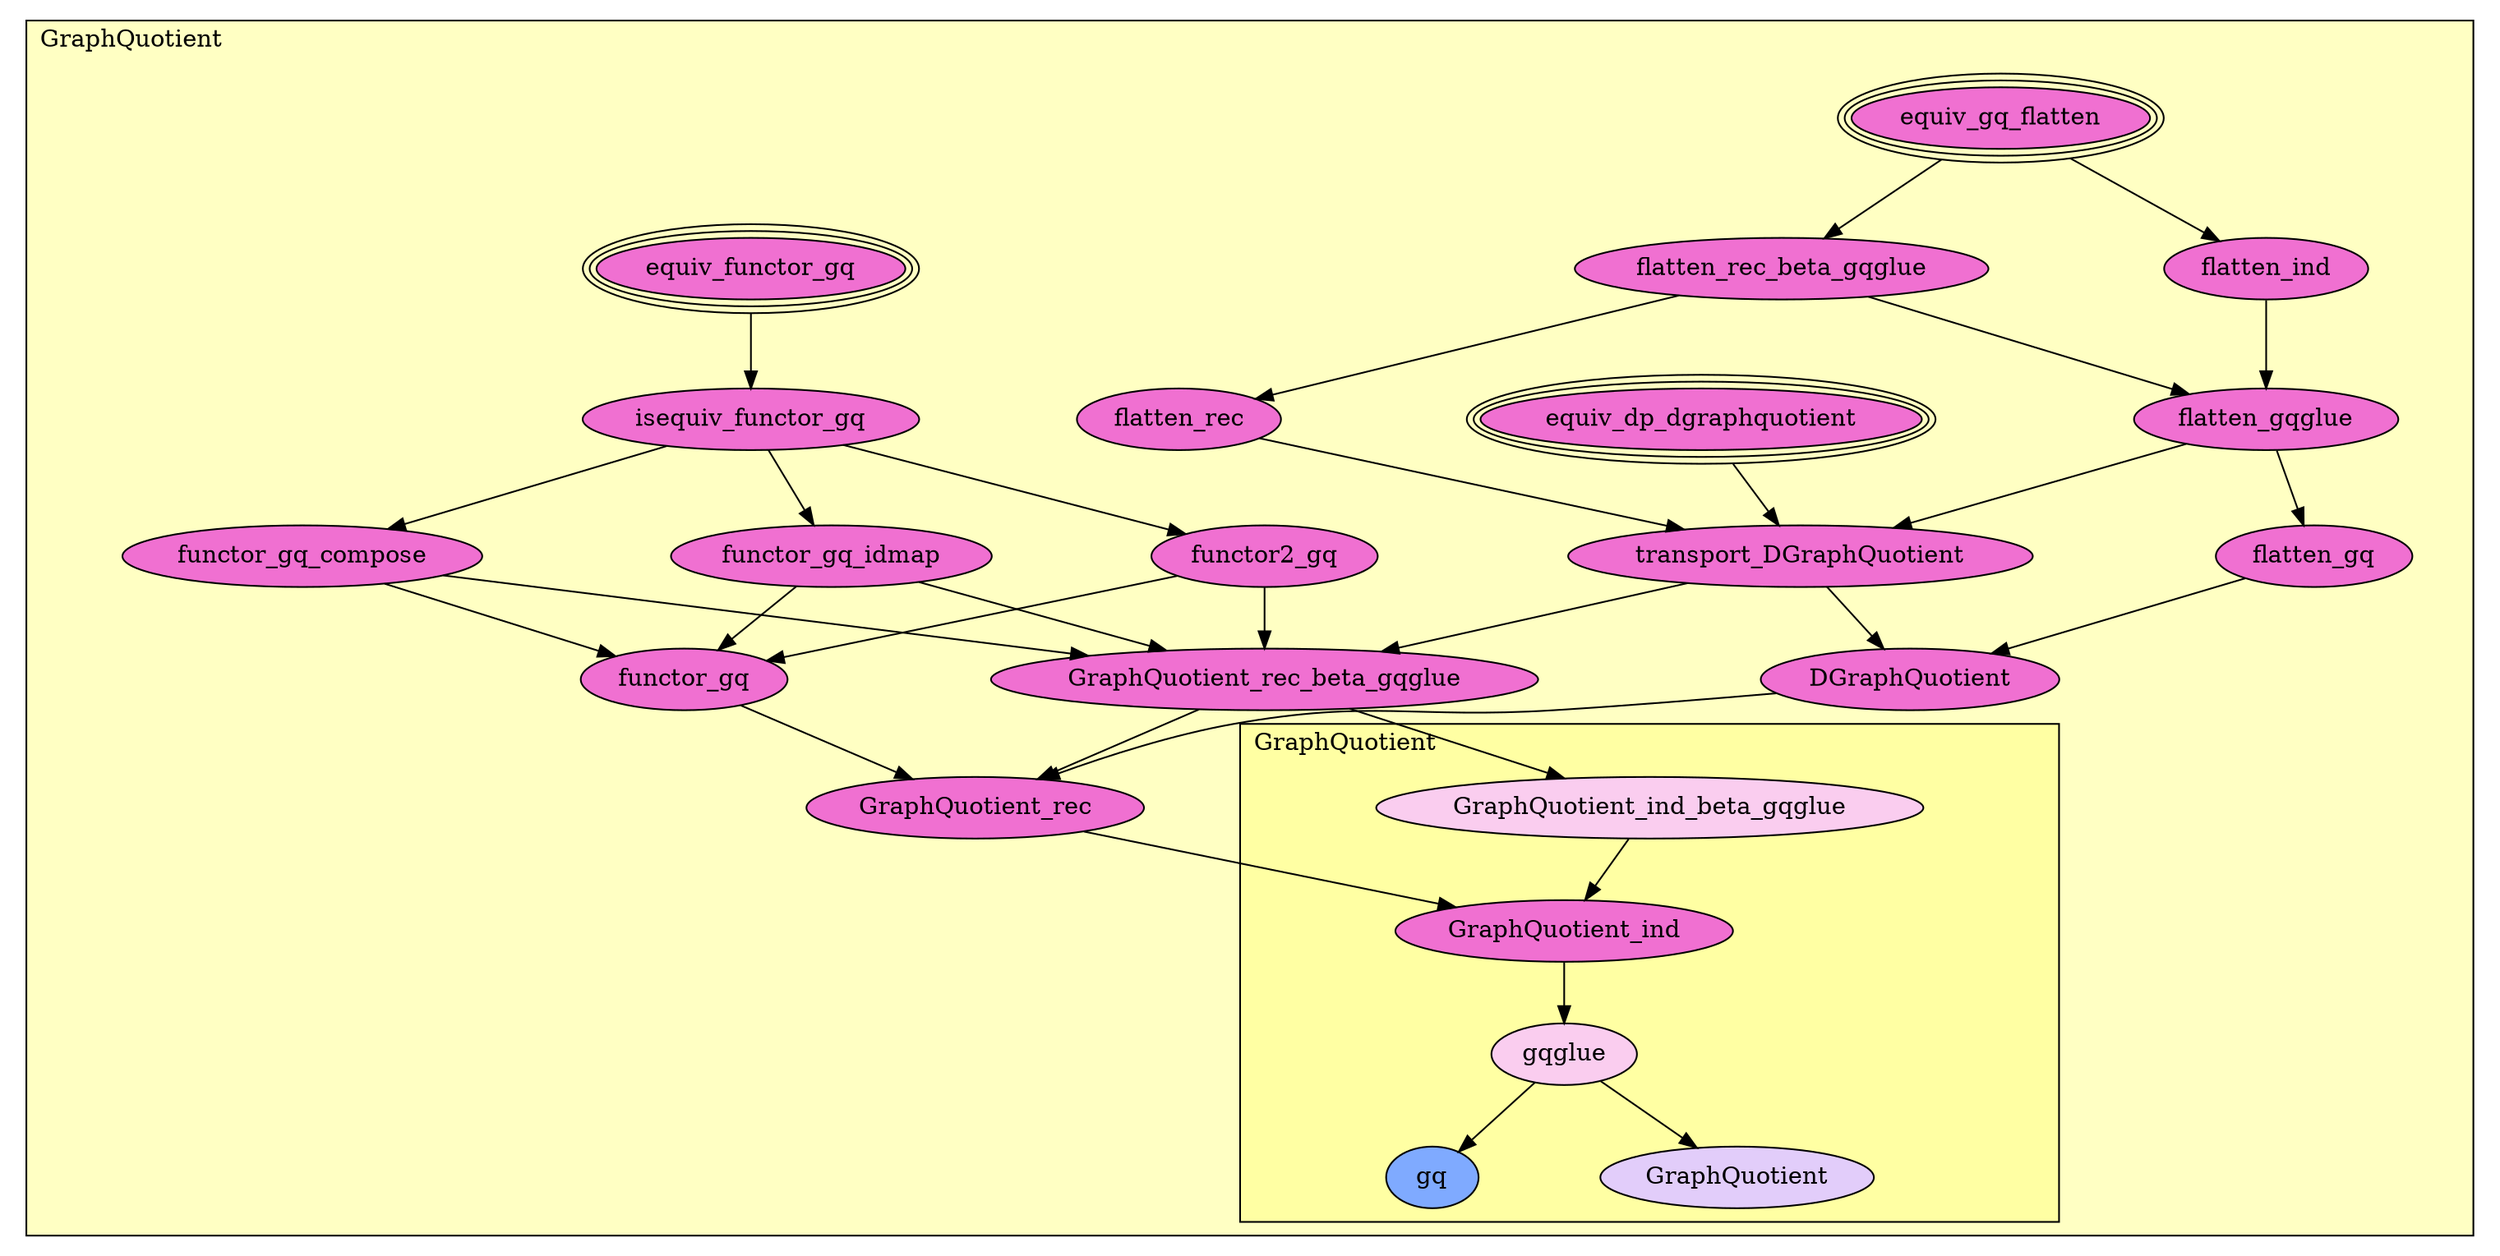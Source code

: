 digraph HoTT_Colimits_GraphQuotient {
  graph [ratio=0.5]
  node [style=filled]
GraphQuotient_GraphQuotient_GraphQuotient_ind_beta_gqglue [label="GraphQuotient_ind_beta_gqglue", URL=<GraphQuotient.html#GraphQuotient.GraphQuotient_ind_beta_gqglue>, fillcolor="#FACDEF"] ;
GraphQuotient_GraphQuotient_GraphQuotient_ind [label="GraphQuotient_ind", URL=<GraphQuotient.html#GraphQuotient.GraphQuotient_ind>, fillcolor="#F070D1"] ;
GraphQuotient_GraphQuotient_gqglue [label="gqglue", URL=<GraphQuotient.html#GraphQuotient.gqglue>, fillcolor="#FACDEF"] ;
GraphQuotient_GraphQuotient_gq [label="gq", URL=<GraphQuotient.html#GraphQuotient.gq>, fillcolor="#7FAAFF"] ;
GraphQuotient_GraphQuotient_GraphQuotient [label="GraphQuotient", URL=<GraphQuotient.html#GraphQuotient.GraphQuotient>, fillcolor="#E2CDFA"] ;
GraphQuotient_equiv_functor_gq [label="equiv_functor_gq", URL=<GraphQuotient.html#equiv_functor_gq>, peripheries=3, fillcolor="#F070D1"] ;
GraphQuotient_isequiv_functor_gq [label="isequiv_functor_gq", URL=<GraphQuotient.html#isequiv_functor_gq>, fillcolor="#F070D1"] ;
GraphQuotient_functor2_gq [label="functor2_gq", URL=<GraphQuotient.html#functor2_gq>, fillcolor="#F070D1"] ;
GraphQuotient_functor_gq_compose [label="functor_gq_compose", URL=<GraphQuotient.html#functor_gq_compose>, fillcolor="#F070D1"] ;
GraphQuotient_functor_gq_idmap [label="functor_gq_idmap", URL=<GraphQuotient.html#functor_gq_idmap>, fillcolor="#F070D1"] ;
GraphQuotient_functor_gq [label="functor_gq", URL=<GraphQuotient.html#functor_gq>, fillcolor="#F070D1"] ;
GraphQuotient_equiv_gq_flatten [label="equiv_gq_flatten", URL=<GraphQuotient.html#equiv_gq_flatten>, peripheries=3, fillcolor="#F070D1"] ;
GraphQuotient_flatten_rec_beta_gqglue [label="flatten_rec_beta_gqglue", URL=<GraphQuotient.html#flatten_rec_beta_gqglue>, fillcolor="#F070D1"] ;
GraphQuotient_flatten_rec [label="flatten_rec", URL=<GraphQuotient.html#flatten_rec>, fillcolor="#F070D1"] ;
GraphQuotient_flatten_ind [label="flatten_ind", URL=<GraphQuotient.html#flatten_ind>, fillcolor="#F070D1"] ;
GraphQuotient_equiv_dp_dgraphquotient [label="equiv_dp_dgraphquotient", URL=<GraphQuotient.html#equiv_dp_dgraphquotient>, peripheries=3, fillcolor="#F070D1"] ;
GraphQuotient_flatten_gqglue [label="flatten_gqglue", URL=<GraphQuotient.html#flatten_gqglue>, fillcolor="#F070D1"] ;
GraphQuotient_flatten_gq [label="flatten_gq", URL=<GraphQuotient.html#flatten_gq>, fillcolor="#F070D1"] ;
GraphQuotient_transport_DGraphQuotient [label="transport_DGraphQuotient", URL=<GraphQuotient.html#transport_DGraphQuotient>, fillcolor="#F070D1"] ;
GraphQuotient_DGraphQuotient [label="DGraphQuotient", URL=<GraphQuotient.html#DGraphQuotient>, fillcolor="#F070D1"] ;
GraphQuotient_GraphQuotient_rec_beta_gqglue [label="GraphQuotient_rec_beta_gqglue", URL=<GraphQuotient.html#GraphQuotient_rec_beta_gqglue>, fillcolor="#F070D1"] ;
GraphQuotient_GraphQuotient_rec [label="GraphQuotient_rec", URL=<GraphQuotient.html#GraphQuotient_rec>, fillcolor="#F070D1"] ;
  GraphQuotient_GraphQuotient_GraphQuotient_ind_beta_gqglue -> GraphQuotient_GraphQuotient_GraphQuotient_ind [] ;
  GraphQuotient_GraphQuotient_GraphQuotient_ind -> GraphQuotient_GraphQuotient_gqglue [] ;
  GraphQuotient_GraphQuotient_gqglue -> GraphQuotient_GraphQuotient_gq [] ;
  GraphQuotient_GraphQuotient_gqglue -> GraphQuotient_GraphQuotient_GraphQuotient [] ;
  GraphQuotient_equiv_functor_gq -> GraphQuotient_isequiv_functor_gq [] ;
  GraphQuotient_isequiv_functor_gq -> GraphQuotient_functor2_gq [] ;
  GraphQuotient_isequiv_functor_gq -> GraphQuotient_functor_gq_compose [] ;
  GraphQuotient_isequiv_functor_gq -> GraphQuotient_functor_gq_idmap [] ;
  GraphQuotient_functor2_gq -> GraphQuotient_functor_gq [] ;
  GraphQuotient_functor2_gq -> GraphQuotient_GraphQuotient_rec_beta_gqglue [] ;
  GraphQuotient_functor_gq_compose -> GraphQuotient_functor_gq [] ;
  GraphQuotient_functor_gq_compose -> GraphQuotient_GraphQuotient_rec_beta_gqglue [] ;
  GraphQuotient_functor_gq_idmap -> GraphQuotient_functor_gq [] ;
  GraphQuotient_functor_gq_idmap -> GraphQuotient_GraphQuotient_rec_beta_gqglue [] ;
  GraphQuotient_functor_gq -> GraphQuotient_GraphQuotient_rec [] ;
  GraphQuotient_equiv_gq_flatten -> GraphQuotient_flatten_rec_beta_gqglue [] ;
  GraphQuotient_equiv_gq_flatten -> GraphQuotient_flatten_ind [] ;
  GraphQuotient_flatten_rec_beta_gqglue -> GraphQuotient_flatten_rec [] ;
  GraphQuotient_flatten_rec_beta_gqglue -> GraphQuotient_flatten_gqglue [] ;
  GraphQuotient_flatten_rec -> GraphQuotient_transport_DGraphQuotient [] ;
  GraphQuotient_flatten_ind -> GraphQuotient_flatten_gqglue [] ;
  GraphQuotient_equiv_dp_dgraphquotient -> GraphQuotient_transport_DGraphQuotient [] ;
  GraphQuotient_flatten_gqglue -> GraphQuotient_flatten_gq [] ;
  GraphQuotient_flatten_gqglue -> GraphQuotient_transport_DGraphQuotient [] ;
  GraphQuotient_flatten_gq -> GraphQuotient_DGraphQuotient [] ;
  GraphQuotient_transport_DGraphQuotient -> GraphQuotient_DGraphQuotient [] ;
  GraphQuotient_transport_DGraphQuotient -> GraphQuotient_GraphQuotient_rec_beta_gqglue [] ;
  GraphQuotient_DGraphQuotient -> GraphQuotient_GraphQuotient_rec [] ;
  GraphQuotient_GraphQuotient_rec_beta_gqglue -> GraphQuotient_GraphQuotient_GraphQuotient_ind_beta_gqglue [] ;
  GraphQuotient_GraphQuotient_rec_beta_gqglue -> GraphQuotient_GraphQuotient_rec [] ;
  GraphQuotient_GraphQuotient_rec -> GraphQuotient_GraphQuotient_GraphQuotient_ind [] ;
subgraph cluster_GraphQuotient { label="GraphQuotient"; fillcolor="#FFFFC3"; labeljust=l; style=filled 
subgraph cluster_GraphQuotient_GraphQuotient { label="GraphQuotient"; fillcolor="#FFFFA3"; labeljust=l; style=filled 
GraphQuotient_GraphQuotient_GraphQuotient; GraphQuotient_GraphQuotient_gq; GraphQuotient_GraphQuotient_gqglue; GraphQuotient_GraphQuotient_GraphQuotient_ind; GraphQuotient_GraphQuotient_GraphQuotient_ind_beta_gqglue; };
GraphQuotient_GraphQuotient_rec; GraphQuotient_GraphQuotient_rec_beta_gqglue; GraphQuotient_DGraphQuotient; GraphQuotient_transport_DGraphQuotient; GraphQuotient_flatten_gq; GraphQuotient_flatten_gqglue; GraphQuotient_equiv_dp_dgraphquotient; GraphQuotient_flatten_ind; GraphQuotient_flatten_rec; GraphQuotient_flatten_rec_beta_gqglue; GraphQuotient_equiv_gq_flatten; GraphQuotient_functor_gq; GraphQuotient_functor_gq_idmap; GraphQuotient_functor_gq_compose; GraphQuotient_functor2_gq; GraphQuotient_isequiv_functor_gq; GraphQuotient_equiv_functor_gq; };
} /* END */
